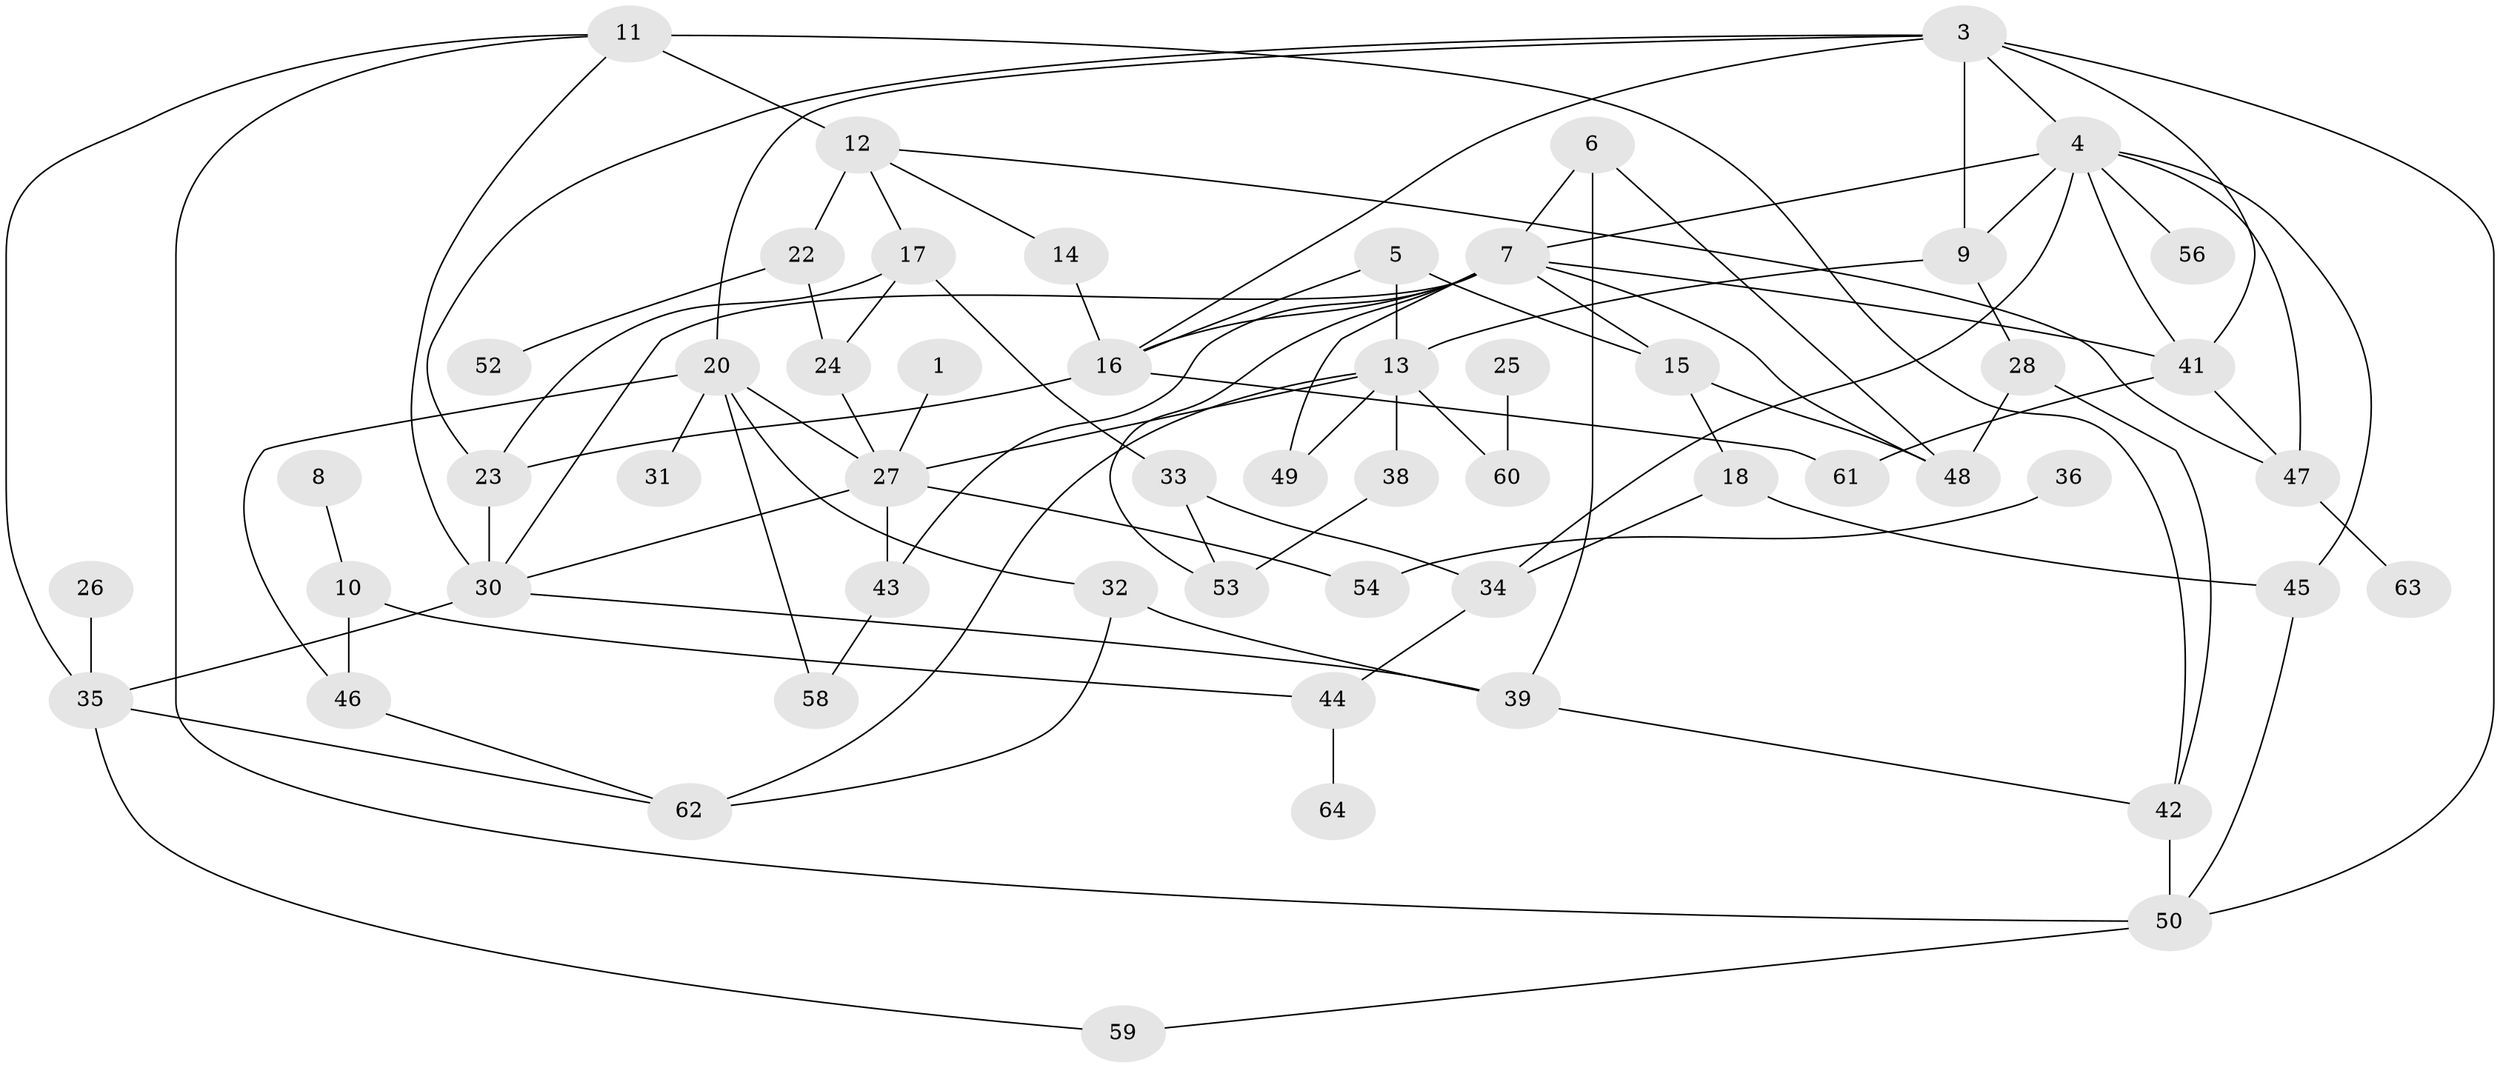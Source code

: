 // original degree distribution, {1: 0.15625, 0: 0.0625, 4: 0.171875, 3: 0.21875, 2: 0.296875, 7: 0.0078125, 5: 0.0703125, 6: 0.015625}
// Generated by graph-tools (version 1.1) at 2025/33/03/09/25 02:33:26]
// undirected, 55 vertices, 95 edges
graph export_dot {
graph [start="1"]
  node [color=gray90,style=filled];
  1;
  3;
  4;
  5;
  6;
  7;
  8;
  9;
  10;
  11;
  12;
  13;
  14;
  15;
  16;
  17;
  18;
  20;
  22;
  23;
  24;
  25;
  26;
  27;
  28;
  30;
  31;
  32;
  33;
  34;
  35;
  36;
  38;
  39;
  41;
  42;
  43;
  44;
  45;
  46;
  47;
  48;
  49;
  50;
  52;
  53;
  54;
  56;
  58;
  59;
  60;
  61;
  62;
  63;
  64;
  1 -- 27 [weight=2.0];
  3 -- 4 [weight=1.0];
  3 -- 9 [weight=1.0];
  3 -- 16 [weight=1.0];
  3 -- 20 [weight=1.0];
  3 -- 23 [weight=1.0];
  3 -- 41 [weight=1.0];
  3 -- 50 [weight=1.0];
  4 -- 7 [weight=1.0];
  4 -- 9 [weight=1.0];
  4 -- 34 [weight=1.0];
  4 -- 41 [weight=1.0];
  4 -- 45 [weight=1.0];
  4 -- 47 [weight=1.0];
  4 -- 56 [weight=1.0];
  5 -- 13 [weight=1.0];
  5 -- 15 [weight=1.0];
  5 -- 16 [weight=1.0];
  6 -- 7 [weight=2.0];
  6 -- 39 [weight=1.0];
  6 -- 48 [weight=2.0];
  7 -- 15 [weight=1.0];
  7 -- 16 [weight=1.0];
  7 -- 30 [weight=1.0];
  7 -- 41 [weight=1.0];
  7 -- 43 [weight=1.0];
  7 -- 48 [weight=1.0];
  7 -- 49 [weight=1.0];
  7 -- 53 [weight=1.0];
  8 -- 10 [weight=1.0];
  9 -- 13 [weight=1.0];
  9 -- 28 [weight=1.0];
  10 -- 44 [weight=1.0];
  10 -- 46 [weight=1.0];
  11 -- 12 [weight=2.0];
  11 -- 30 [weight=1.0];
  11 -- 35 [weight=1.0];
  11 -- 42 [weight=1.0];
  11 -- 50 [weight=1.0];
  12 -- 14 [weight=1.0];
  12 -- 17 [weight=1.0];
  12 -- 22 [weight=1.0];
  12 -- 47 [weight=1.0];
  13 -- 27 [weight=1.0];
  13 -- 38 [weight=1.0];
  13 -- 49 [weight=1.0];
  13 -- 60 [weight=1.0];
  13 -- 62 [weight=1.0];
  14 -- 16 [weight=1.0];
  15 -- 18 [weight=1.0];
  15 -- 48 [weight=1.0];
  16 -- 23 [weight=1.0];
  16 -- 61 [weight=1.0];
  17 -- 23 [weight=1.0];
  17 -- 24 [weight=1.0];
  17 -- 33 [weight=1.0];
  18 -- 34 [weight=1.0];
  18 -- 45 [weight=1.0];
  20 -- 27 [weight=1.0];
  20 -- 31 [weight=2.0];
  20 -- 32 [weight=1.0];
  20 -- 46 [weight=1.0];
  20 -- 58 [weight=1.0];
  22 -- 24 [weight=1.0];
  22 -- 52 [weight=1.0];
  23 -- 30 [weight=1.0];
  24 -- 27 [weight=2.0];
  25 -- 60 [weight=1.0];
  26 -- 35 [weight=1.0];
  27 -- 30 [weight=1.0];
  27 -- 43 [weight=1.0];
  27 -- 54 [weight=1.0];
  28 -- 42 [weight=2.0];
  28 -- 48 [weight=1.0];
  30 -- 35 [weight=2.0];
  30 -- 39 [weight=1.0];
  32 -- 39 [weight=1.0];
  32 -- 62 [weight=1.0];
  33 -- 34 [weight=1.0];
  33 -- 53 [weight=1.0];
  34 -- 44 [weight=1.0];
  35 -- 59 [weight=1.0];
  35 -- 62 [weight=1.0];
  36 -- 54 [weight=1.0];
  38 -- 53 [weight=1.0];
  39 -- 42 [weight=1.0];
  41 -- 47 [weight=1.0];
  41 -- 61 [weight=1.0];
  42 -- 50 [weight=1.0];
  43 -- 58 [weight=1.0];
  44 -- 64 [weight=1.0];
  45 -- 50 [weight=1.0];
  46 -- 62 [weight=1.0];
  47 -- 63 [weight=1.0];
  50 -- 59 [weight=1.0];
}
